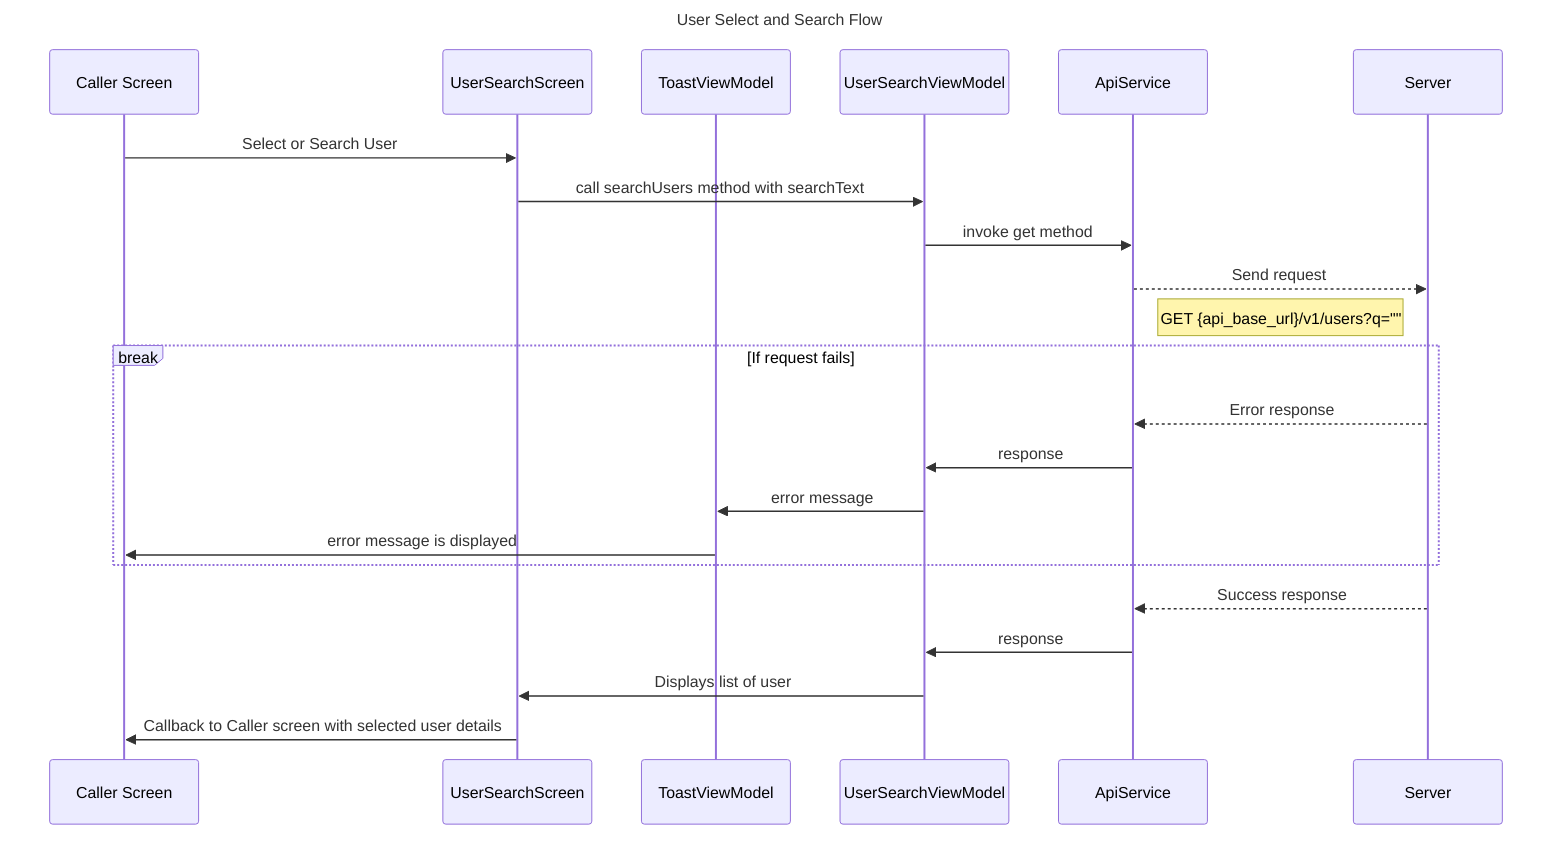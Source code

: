 sequenceDiagram
    title User Select and Search Flow

    participant CS as Caller Screen
    participant USS as UserSearchScreen
    participant TVM as ToastViewModel
    participant USVM as UserSearchViewModel
    participant AS as ApiService
    participant S as Server

    CS->>USS: Select or Search User
    USS->>USVM: call searchUsers method with searchText
    USVM->>AS: invoke get method
    AS-->>S: Send request
    note right of AS: GET {api_base_url}/v1/users?q=""

    break If request fails
        S-->>AS: Error response
        AS->>USVM: response
        USVM->>TVM: error message
        TVM->>CS: error message is displayed
    end
    
    S-->>AS: Success response
    AS->>USVM: response
    USVM->>USS: Displays list of user
    USS->>CS: Callback to Caller screen with selected user details